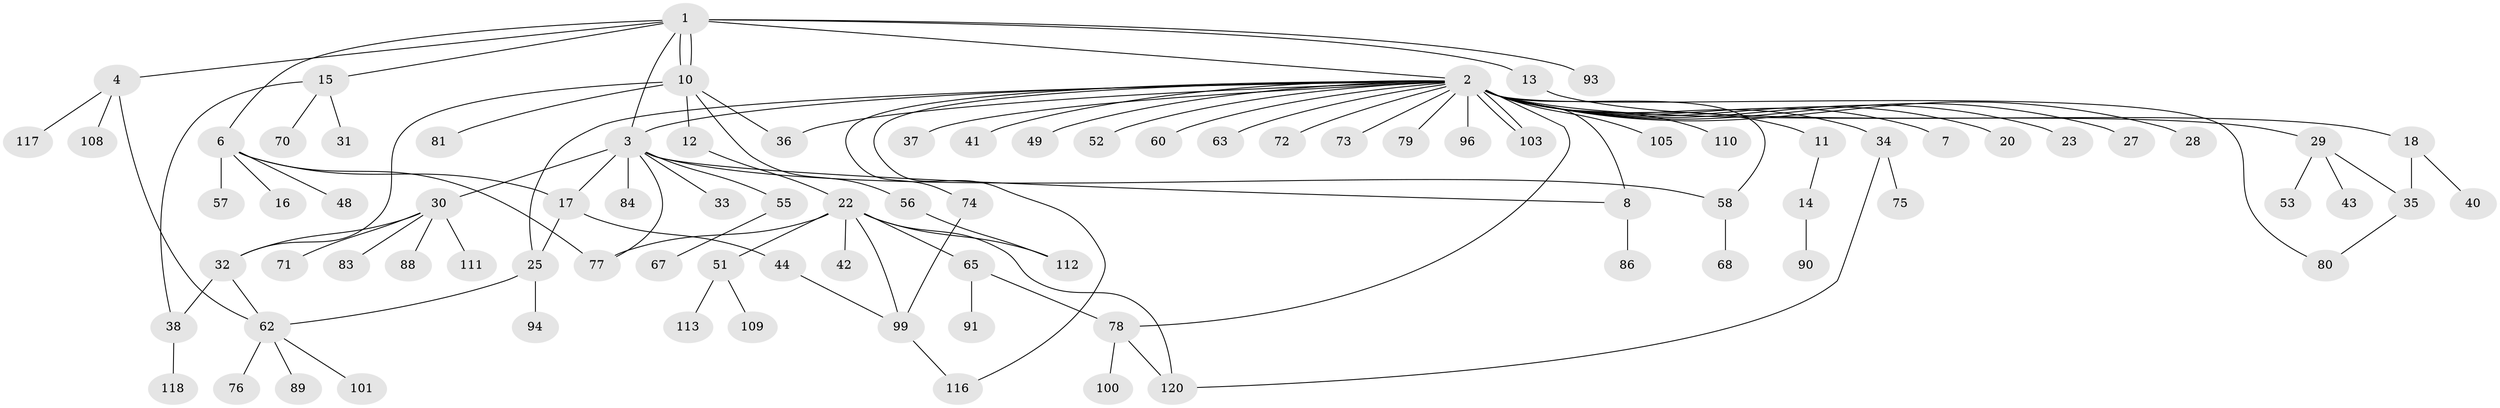 // original degree distribution, {10: 0.016666666666666666, 21: 0.008333333333333333, 5: 0.03333333333333333, 13: 0.008333333333333333, 7: 0.03333333333333333, 1: 0.5333333333333333, 3: 0.13333333333333333, 8: 0.008333333333333333, 2: 0.19166666666666668, 4: 0.03333333333333333}
// Generated by graph-tools (version 1.1) at 2025/41/03/06/25 10:41:48]
// undirected, 89 vertices, 111 edges
graph export_dot {
graph [start="1"]
  node [color=gray90,style=filled];
  1 [super="+9"];
  2 [super="+5"];
  3 [super="+50"];
  4 [super="+66"];
  6 [super="+54"];
  7;
  8;
  10 [super="+19"];
  11;
  12;
  13;
  14 [super="+47"];
  15 [super="+24"];
  16 [super="+21"];
  17 [super="+69"];
  18 [super="+85"];
  20;
  22 [super="+26"];
  23;
  25 [super="+39"];
  27;
  28;
  29;
  30 [super="+82"];
  31;
  32 [super="+45"];
  33 [super="+115"];
  34;
  35 [super="+97"];
  36;
  37 [super="+64"];
  38 [super="+46"];
  40;
  41;
  42 [super="+59"];
  43;
  44;
  48 [super="+104"];
  49;
  51;
  52;
  53;
  55;
  56 [super="+98"];
  57;
  58 [super="+61"];
  60;
  62 [super="+107"];
  63;
  65;
  67;
  68 [super="+87"];
  70;
  71;
  72;
  73;
  74 [super="+92"];
  75;
  76;
  77 [super="+95"];
  78 [super="+114"];
  79 [super="+106"];
  80;
  81;
  83;
  84;
  86;
  88;
  89;
  90;
  91;
  93;
  94;
  96;
  99 [super="+102"];
  100;
  101;
  103;
  105;
  108;
  109;
  110;
  111;
  112;
  113;
  116 [super="+119"];
  117;
  118;
  120;
  1 -- 2;
  1 -- 3;
  1 -- 4;
  1 -- 6;
  1 -- 10;
  1 -- 10;
  1 -- 13;
  1 -- 15;
  1 -- 93;
  2 -- 3;
  2 -- 7;
  2 -- 8;
  2 -- 11;
  2 -- 20;
  2 -- 23;
  2 -- 25;
  2 -- 28;
  2 -- 34;
  2 -- 36;
  2 -- 37;
  2 -- 49;
  2 -- 58;
  2 -- 73;
  2 -- 80;
  2 -- 103;
  2 -- 103;
  2 -- 105;
  2 -- 110;
  2 -- 96;
  2 -- 72;
  2 -- 41;
  2 -- 74;
  2 -- 78;
  2 -- 79;
  2 -- 52;
  2 -- 27;
  2 -- 60;
  2 -- 29;
  2 -- 63;
  2 -- 116;
  3 -- 8;
  3 -- 17;
  3 -- 30;
  3 -- 33;
  3 -- 55;
  3 -- 58;
  3 -- 84;
  3 -- 77;
  4 -- 62;
  4 -- 108;
  4 -- 117;
  6 -- 16;
  6 -- 17;
  6 -- 48;
  6 -- 57;
  6 -- 77;
  8 -- 86;
  10 -- 12;
  10 -- 32;
  10 -- 36;
  10 -- 56;
  10 -- 81;
  11 -- 14;
  12 -- 22;
  13 -- 18;
  14 -- 90;
  15 -- 31;
  15 -- 70;
  15 -- 38;
  17 -- 25;
  17 -- 44;
  18 -- 35;
  18 -- 40;
  22 -- 51;
  22 -- 112;
  22 -- 65;
  22 -- 99;
  22 -- 120;
  22 -- 42;
  22 -- 77;
  25 -- 62;
  25 -- 94;
  29 -- 35;
  29 -- 43;
  29 -- 53;
  30 -- 71;
  30 -- 83;
  30 -- 88;
  30 -- 111;
  30 -- 32;
  32 -- 38;
  32 -- 62;
  34 -- 75;
  34 -- 120;
  35 -- 80;
  38 -- 118;
  44 -- 99;
  51 -- 109;
  51 -- 113;
  55 -- 67;
  56 -- 112;
  58 -- 68;
  62 -- 76;
  62 -- 89;
  62 -- 101;
  65 -- 91;
  65 -- 78;
  74 -- 99;
  78 -- 100;
  78 -- 120;
  99 -- 116;
}
